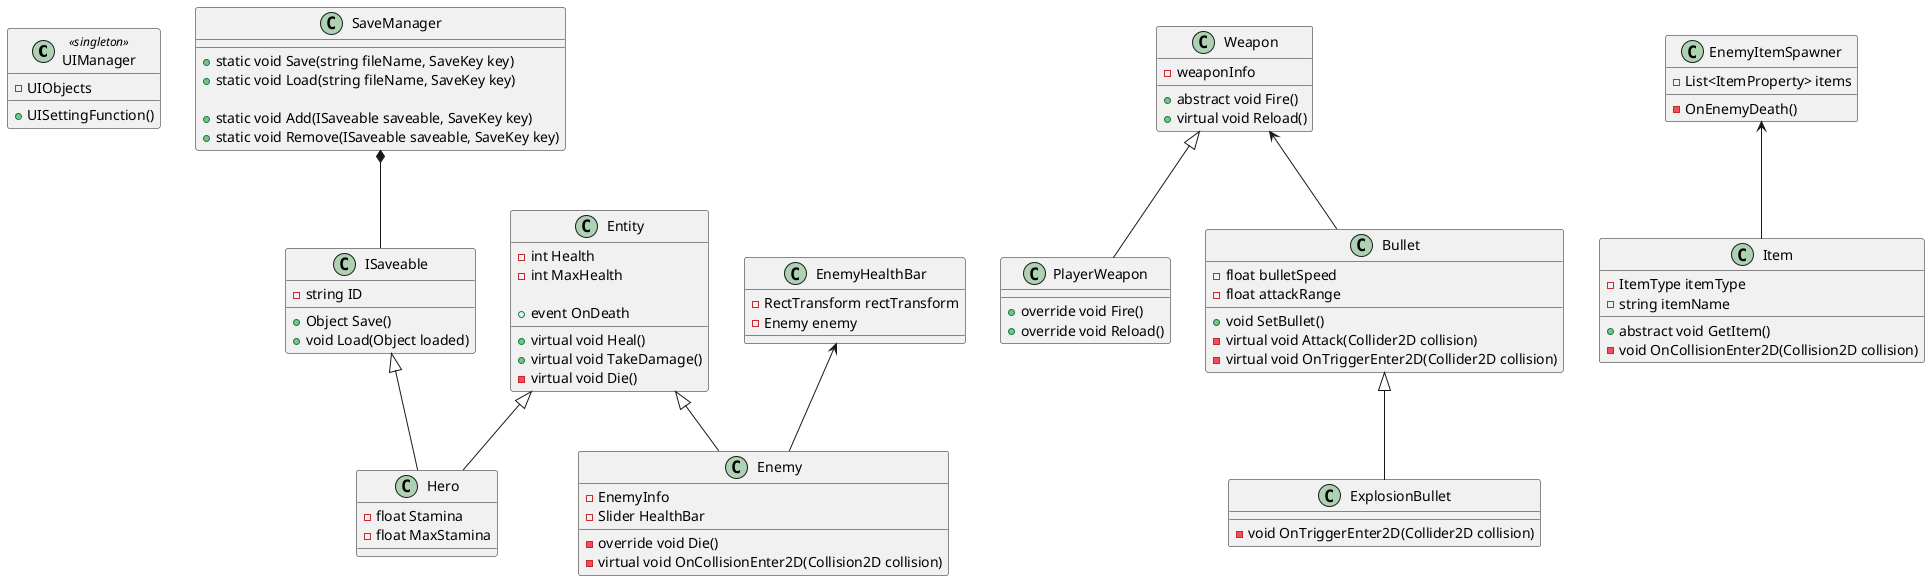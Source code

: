 
@startuml

class UIManager <<singleton>>
{
    -UIObjects
    
    +UISettingFunction()
}

class Entity
{
    -int Health
    -int MaxHealth

    +event OnDeath

    +virtual void Heal()
    +virtual void TakeDamage()
    -virtual void Die()
}

class Hero
{
    -float Stamina
    -float MaxStamina
}

class ISaveable
{
    -string ID

    +Object Save()
    +void Load(Object loaded)
}

class SaveManager
{
    +static void Save(string fileName, SaveKey key)
    +static void Load(string fileName, SaveKey key)

    +static void Add(ISaveable saveable, SaveKey key)
    +static void Remove(ISaveable saveable, SaveKey key)
}

class Weapon
{
    -weaponInfo

    +abstract void Fire()
    +virtual void Reload()
}

class PlayerWeapon
{
    +override void Fire()
    +override void Reload()
}

class Bullet
{
    -float bulletSpeed
    -float attackRange

    +void SetBullet()
    -virtual void Attack(Collider2D collision)
    -virtual void OnTriggerEnter2D(Collider2D collision)
}

class ExplosionBullet
{
    -void OnTriggerEnter2D(Collider2D collision)
}

class Enemy
{
    -EnemyInfo
    -Slider HealthBar

    -override void Die()
    -virtual void OnCollisionEnter2D(Collision2D collision)
}

class EnemyItemSpawner
{
    -List<ItemProperty> items

    -OnEnemyDeath()    
}

class Item
{
    -ItemType itemType
    -string itemName

    +abstract void GetItem()
    -void OnCollisionEnter2D(Collision2D collision)
}

class EnemyHealthBar
{
    -RectTransform rectTransform
    -Enemy enemy
}

ISaveable <|-- Hero
Entity <|-- Hero
Entity <|-- Enemy
EnemyHealthBar <-- Enemy

Weapon <|-- PlayerWeapon
Weapon <-- Bullet
Bullet <|-- ExplosionBullet
EnemyItemSpawner <-- Item

SaveManager *-- ISaveable

@enduml